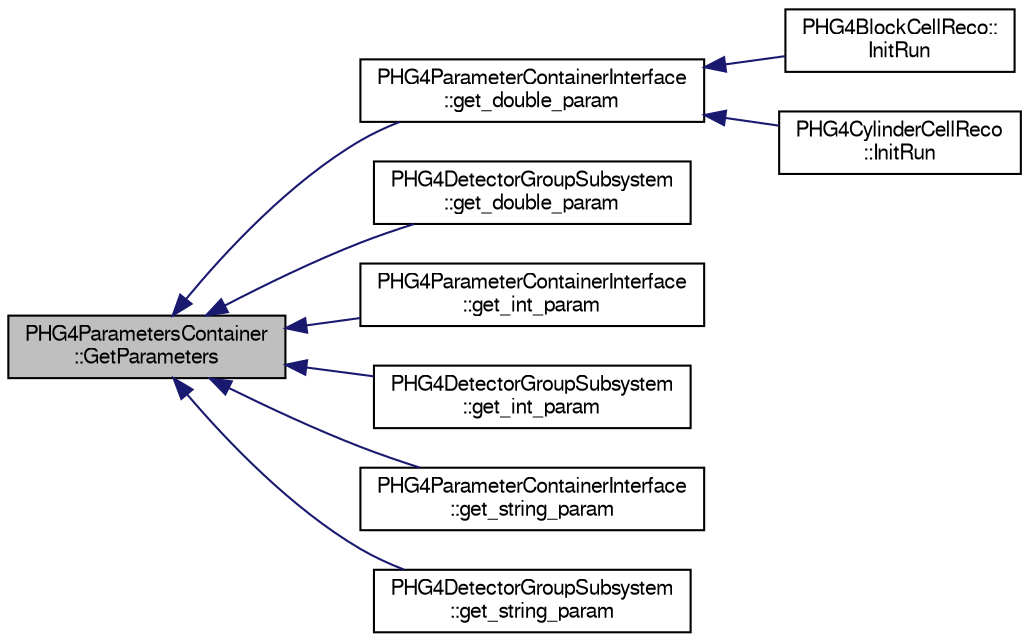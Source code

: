 digraph "PHG4ParametersContainer::GetParameters"
{
  bgcolor="transparent";
  edge [fontname="FreeSans",fontsize="10",labelfontname="FreeSans",labelfontsize="10"];
  node [fontname="FreeSans",fontsize="10",shape=record];
  rankdir="LR";
  Node1 [label="PHG4ParametersContainer\l::GetParameters",height=0.2,width=0.4,color="black", fillcolor="grey75", style="filled" fontcolor="black"];
  Node1 -> Node2 [dir="back",color="midnightblue",fontsize="10",style="solid",fontname="FreeSans"];
  Node2 [label="PHG4ParameterContainerInterface\l::get_double_param",height=0.2,width=0.4,color="black",URL="$d4/d69/classPHG4ParameterContainerInterface.html#aada040dd6c8f3500ad4b9fe2d9772d0f"];
  Node2 -> Node3 [dir="back",color="midnightblue",fontsize="10",style="solid",fontname="FreeSans"];
  Node3 [label="PHG4BlockCellReco::\lInitRun",height=0.2,width=0.4,color="black",URL="$df/d5e/classPHG4BlockCellReco.html#aa62bbe31407e5e4c80f541dbd5c18aa4",tooltip="module initialization "];
  Node2 -> Node4 [dir="back",color="midnightblue",fontsize="10",style="solid",fontname="FreeSans"];
  Node4 [label="PHG4CylinderCellReco\l::InitRun",height=0.2,width=0.4,color="black",URL="$d5/dd0/classPHG4CylinderCellReco.html#ada869396a39d11561fcbb85572446310",tooltip="module initialization "];
  Node1 -> Node5 [dir="back",color="midnightblue",fontsize="10",style="solid",fontname="FreeSans"];
  Node5 [label="PHG4DetectorGroupSubsystem\l::get_double_param",height=0.2,width=0.4,color="black",URL="$d7/d7f/classPHG4DetectorGroupSubsystem.html#ab162d4327eb79d053483639438cb9aa6"];
  Node1 -> Node6 [dir="back",color="midnightblue",fontsize="10",style="solid",fontname="FreeSans"];
  Node6 [label="PHG4ParameterContainerInterface\l::get_int_param",height=0.2,width=0.4,color="black",URL="$d4/d69/classPHG4ParameterContainerInterface.html#a219f4a44cccbd1b310048e01d4c3b8c0"];
  Node1 -> Node7 [dir="back",color="midnightblue",fontsize="10",style="solid",fontname="FreeSans"];
  Node7 [label="PHG4DetectorGroupSubsystem\l::get_int_param",height=0.2,width=0.4,color="black",URL="$d7/d7f/classPHG4DetectorGroupSubsystem.html#acd856830d505c1bf925e6eb30ced21f2"];
  Node1 -> Node8 [dir="back",color="midnightblue",fontsize="10",style="solid",fontname="FreeSans"];
  Node8 [label="PHG4ParameterContainerInterface\l::get_string_param",height=0.2,width=0.4,color="black",URL="$d4/d69/classPHG4ParameterContainerInterface.html#af767ccf76a81b93f91c98696948228b0"];
  Node1 -> Node9 [dir="back",color="midnightblue",fontsize="10",style="solid",fontname="FreeSans"];
  Node9 [label="PHG4DetectorGroupSubsystem\l::get_string_param",height=0.2,width=0.4,color="black",URL="$d7/d7f/classPHG4DetectorGroupSubsystem.html#ae58e42ec972236624828bc54a9c73b21"];
}
